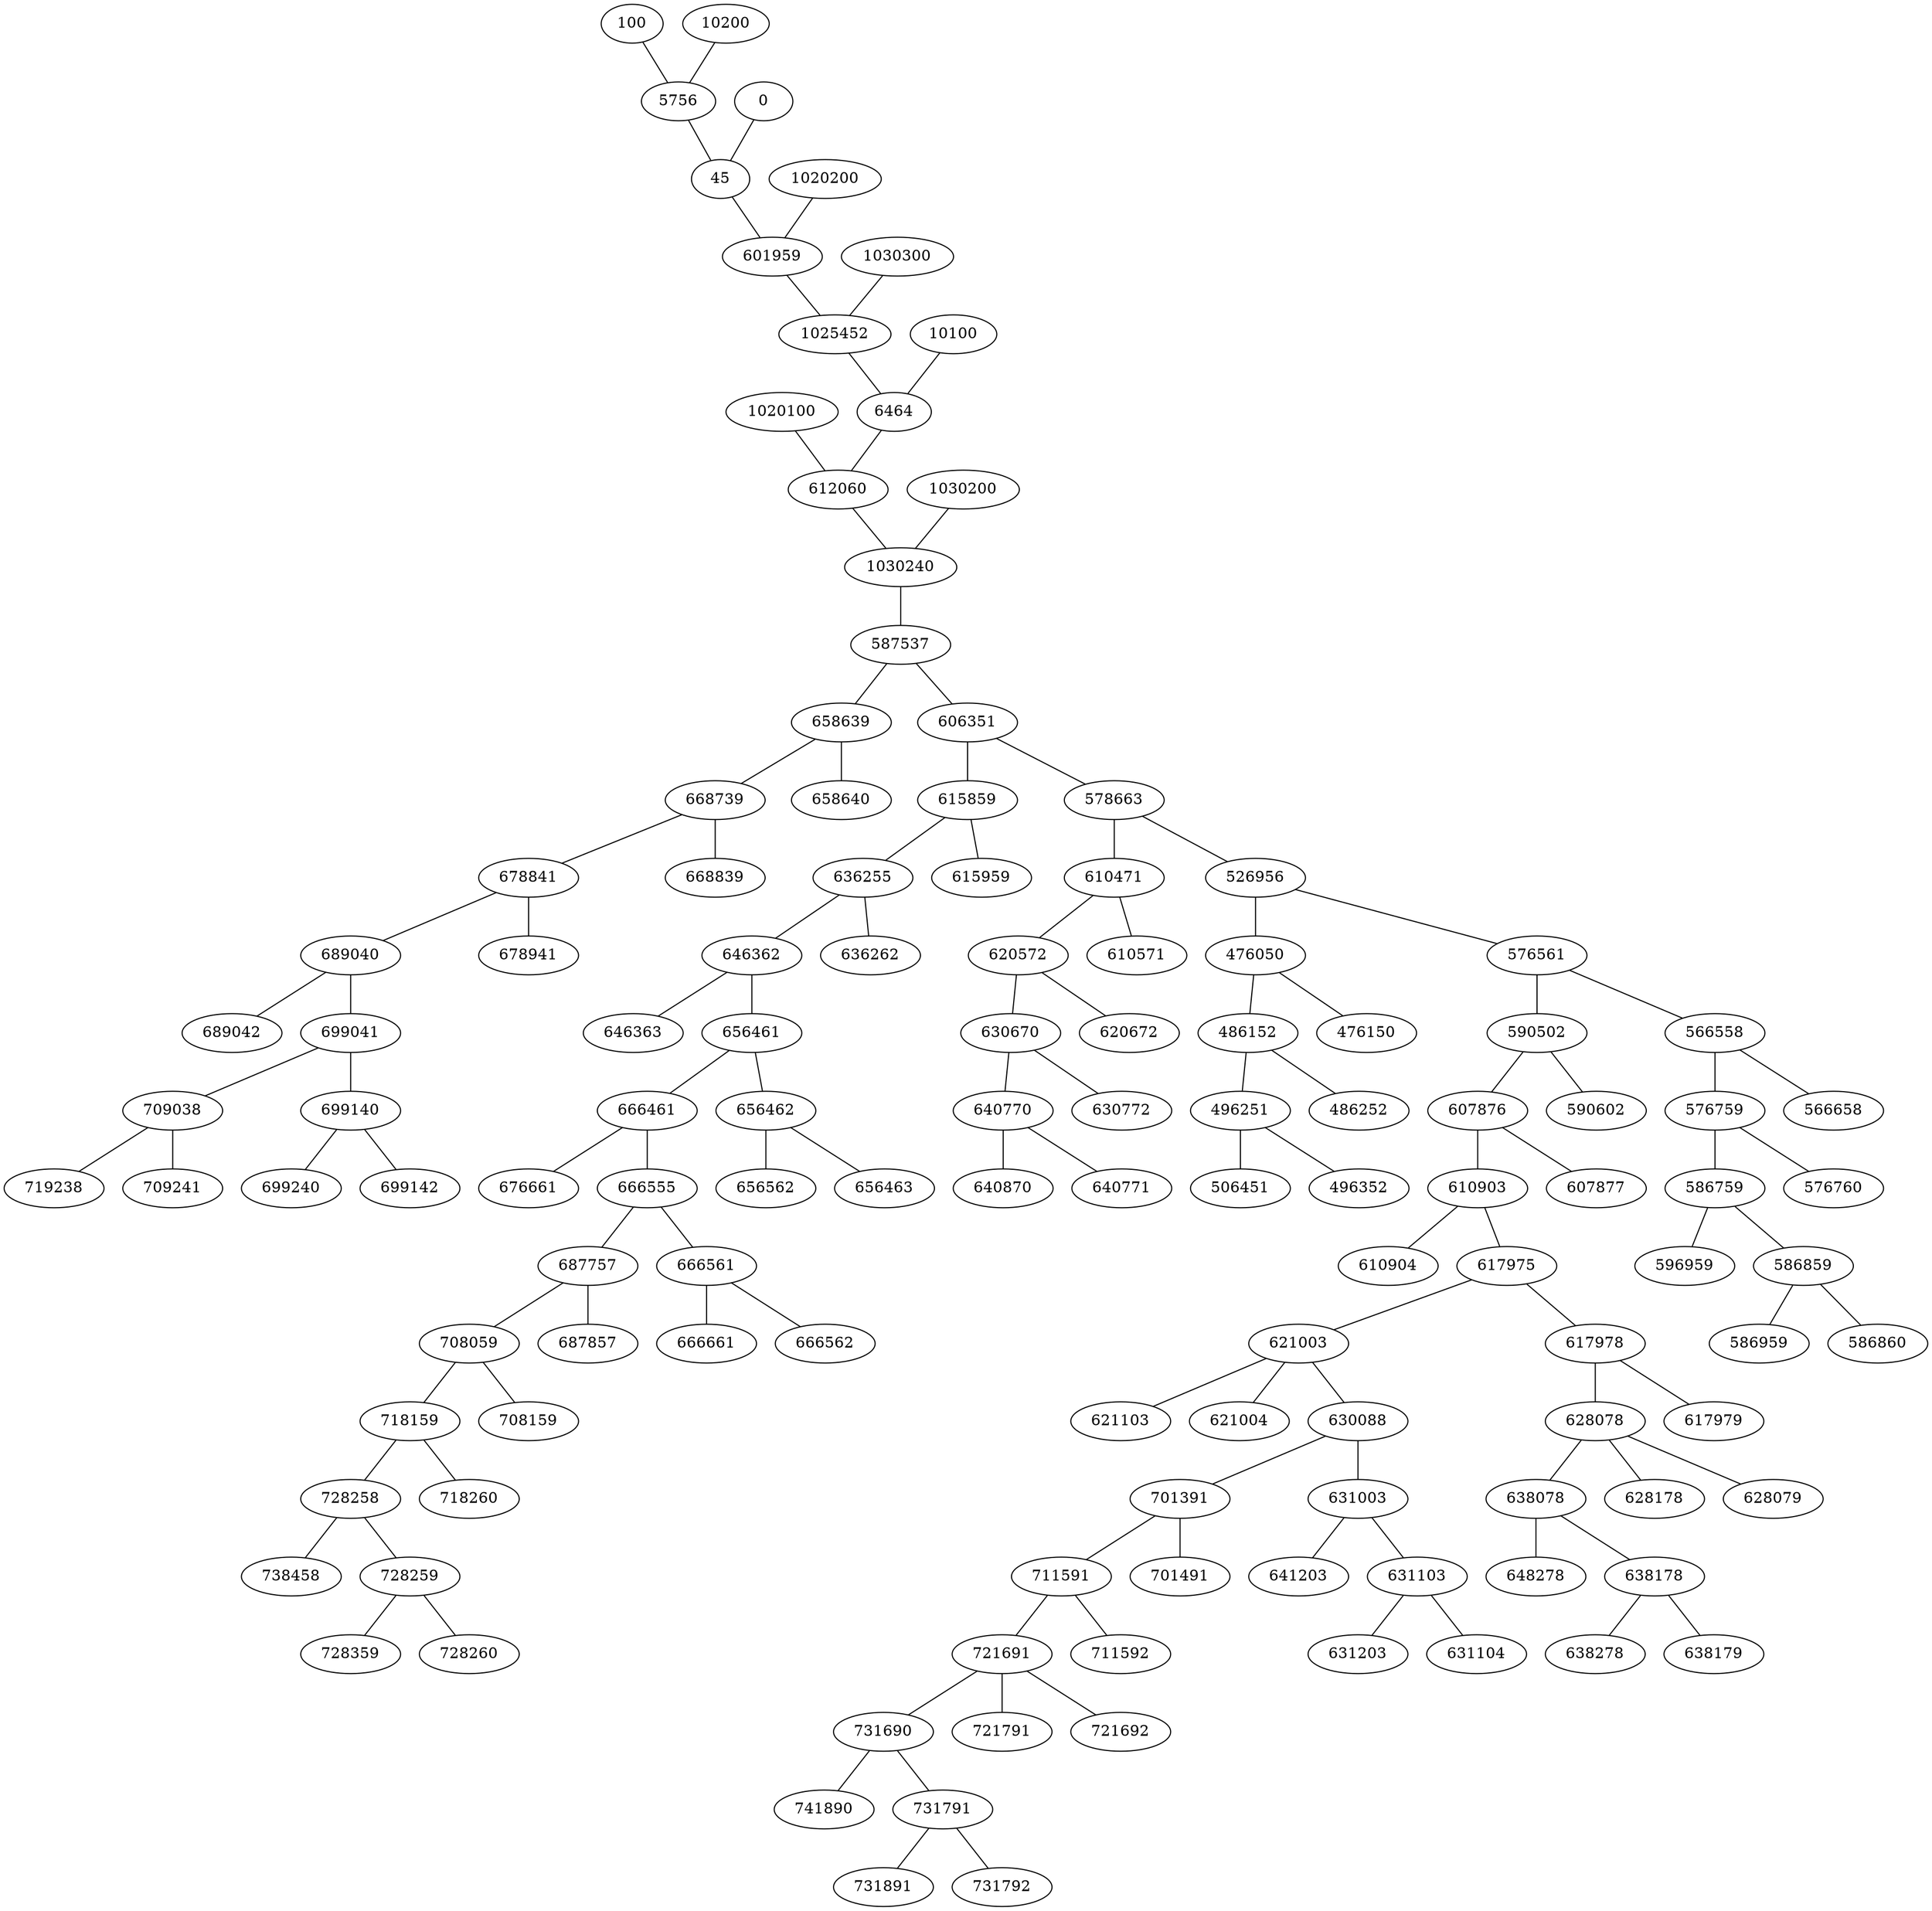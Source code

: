 graph {
731690 -- 741890
728258 -- 738458
731791 -- 731891
731791 -- 731792
728259 -- 728359
728259 -- 728260
721691 -- 721791
721691 -- 721692
709038 -- 719238
718159 -- 718260
711591 -- 711592
709038 -- 709241
708059 -- 708159
701391 -- 701491
699140 -- 699240
699140 -- 699142
689040 -- 689042
687757 -- 687857
678841 -- 678941
666461 -- 676661
668739 -- 668839
666561 -- 666661
666561 -- 666562
658639 -- 658640
656462 -- 656562
656462 -- 656463
638078 -- 648278
646362 -- 646363
631003 -- 641203
640770 -- 640870
640770 -- 640771
638178 -- 638278
638178 -- 638179
636255 -- 636262
631103 -- 631203
631103 -- 631104
630670 -- 630772
628078 -- 628178
628078 -- 628079
621003 -- 621103
621003 -- 621004
620572 -- 620672
617978 -- 617979
615859 -- 615959
610903 -- 610904
610471 -- 610571
607876 -- 607877
586759 -- 596959
590502 -- 590602
586859 -- 586959
586859 -- 586860
576759 -- 576760
566558 -- 566658
496251 -- 506451
496251 -- 496352
486152 -- 486252
476050 -- 476150
100 -- 5756
10200 -- 5756
0 -- 45
1020200 -- 601959
1030300 -- 1025452
1020100 -- 612060
10100 -- 6464
1030200 -- 1030240
731690 -- 731791
728258 -- 728259
699041 -- 709038
699041 -- 699140
666555 -- 666561
656461 -- 656462
630670 -- 640770
638078 -- 638178
631003 -- 631103
586759 -- 586859
486152 -- 496251
5756 -- 45
721691 -- 731690
718159 -- 728258
689040 -- 699041
620572 -- 630670
628078 -- 638078
630088 -- 631003
576759 -- 586759
476050 -- 486152
45 -- 601959
711591 -- 721691
708059 -- 718159
678841 -- 689040
610471 -- 620572
617978 -- 628078
566558 -- 576759
526956 -- 476050
601959 -- 1025452
701391 -- 711591
687757 -- 708059
668739 -- 678841
578663 -- 610471
617975 -- 617978
576561 -- 566558
1025452 -- 6464
630088 -- 701391
666555 -- 687757
658639 -- 668739
6464 -- 612060
621003 -- 630088
666461 -- 666555
587537 -- 658639
612060 -- 1030240
617975 -- 621003
656461 -- 666461
1030240 -- 587537
610903 -- 617975
646362 -- 656461
587537 -- 606351
607876 -- 610903
636255 -- 646362
590502 -- 607876
615859 -- 636255
576561 -- 590502
606351 -- 615859
606351 -- 578663
526956 -- 576561
578663 -- 526956
}
